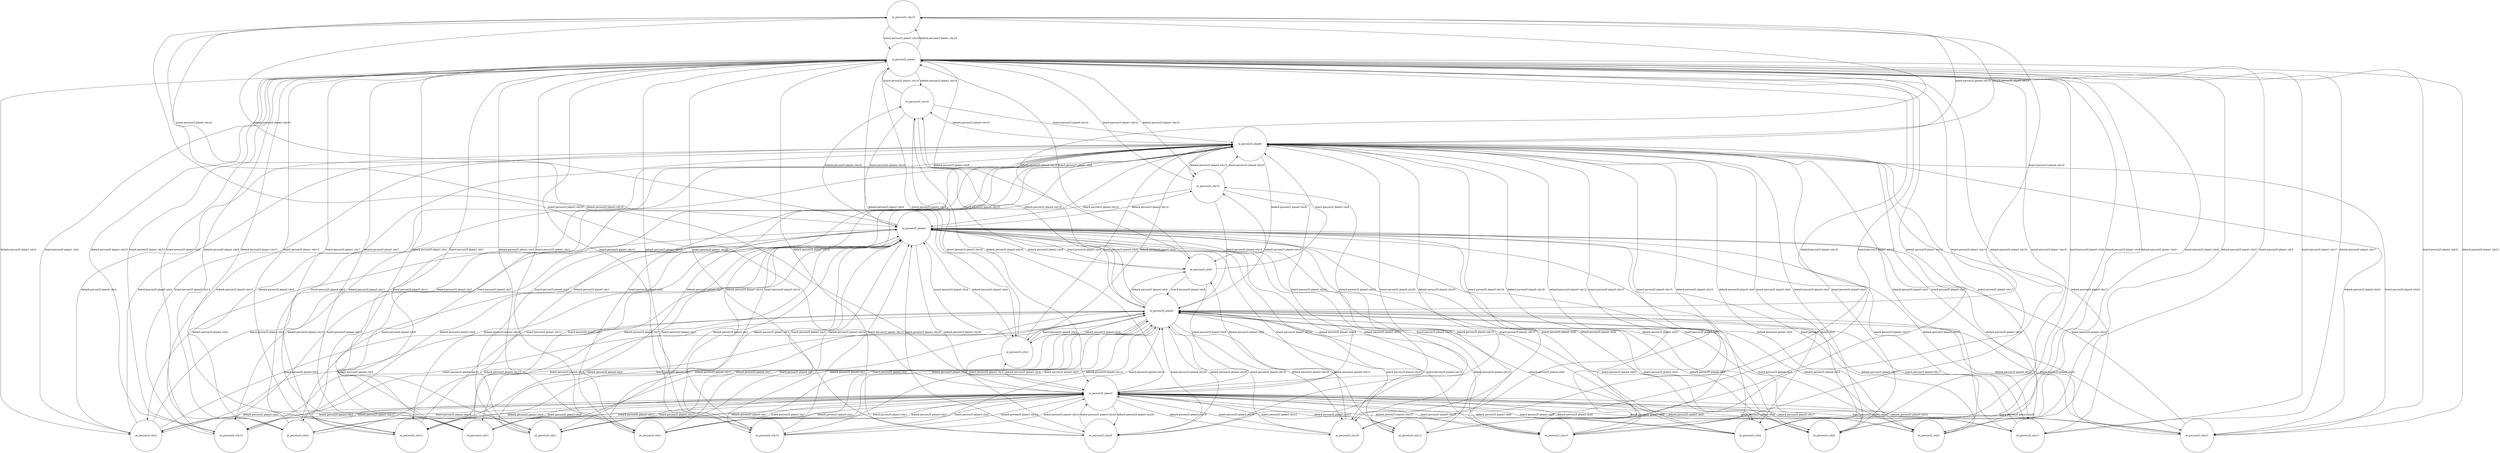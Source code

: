 digraph Tree {
	node [shape=circle, fontsize=14, color=black, fillcolor=white, fontcolor=black];
	 edge [style=solid, color=black];
at_person25_city19 [label="at_person25_city19"];
in_person25_plane1 [label="in_person25_plane1"];
in_person25_plane3 [label="in_person25_plane3"];
in_person25_plane4 [label="in_person25_plane4"];
in_person25_plane2 [label="in_person25_plane2"];
in_person25_plane5 [label="in_person25_plane5"];
at_person25_city6 [label="at_person25_city6"];
at_person25_city0 [label="at_person25_city0"];
at_person25_city2 [label="at_person25_city2"];
at_person25_city13 [label="at_person25_city13"];
at_person25_city9 [label="at_person25_city9"];
at_person25_city11 [label="at_person25_city11"];
at_person25_city17 [label="at_person25_city17"];
at_person25_city21 [label="at_person25_city21"];
at_person25_city7 [label="at_person25_city7"];
at_person25_city1 [label="at_person25_city1"];
at_person25_city3 [label="at_person25_city3"];
at_person25_city14 [label="at_person25_city14"];
at_person25_city20 [label="at_person25_city20"];
at_person25_city18 [label="at_person25_city18"];
at_person25_city12 [label="at_person25_city12"];
at_person25_city5 [label="at_person25_city5"];
at_person25_city15 [label="at_person25_city15"];
at_person25_city4 [label="at_person25_city4"];
at_person25_city8 [label="at_person25_city8"];
at_person25_city10 [label="at_person25_city10"];
at_person25_city16 [label="at_person25_city16"];
at_person25_city19 -> in_person25_plane1 [label="board person25 plane1 city19"];
at_person25_city19 -> in_person25_plane3 [label="board person25 plane3 city19"];
at_person25_city19 -> in_person25_plane4 [label="board person25 plane4 city19"];
at_person25_city19 -> in_person25_plane2 [label="board person25 plane2 city19"];
at_person25_city19 -> in_person25_plane5 [label="board person25 plane5 city19"];
at_person25_city6 -> in_person25_plane1 [label="board person25 plane1 city6"];
at_person25_city6 -> in_person25_plane3 [label="board person25 plane3 city6"];
at_person25_city6 -> in_person25_plane4 [label="board person25 plane4 city6"];
at_person25_city6 -> in_person25_plane2 [label="board person25 plane2 city6"];
at_person25_city6 -> in_person25_plane5 [label="board person25 plane5 city6"];
at_person25_city0 -> in_person25_plane1 [label="board person25 plane1 city0"];
at_person25_city0 -> in_person25_plane3 [label="board person25 plane3 city0"];
at_person25_city0 -> in_person25_plane4 [label="board person25 plane4 city0"];
at_person25_city0 -> in_person25_plane2 [label="board person25 plane2 city0"];
at_person25_city0 -> in_person25_plane5 [label="board person25 plane5 city0"];
at_person25_city2 -> in_person25_plane1 [label="board person25 plane1 city2"];
at_person25_city2 -> in_person25_plane3 [label="board person25 plane3 city2"];
at_person25_city2 -> in_person25_plane4 [label="board person25 plane4 city2"];
at_person25_city2 -> in_person25_plane2 [label="board person25 plane2 city2"];
at_person25_city2 -> in_person25_plane5 [label="board person25 plane5 city2"];
at_person25_city13 -> in_person25_plane1 [label="board person25 plane1 city13"];
at_person25_city13 -> in_person25_plane3 [label="board person25 plane3 city13"];
at_person25_city13 -> in_person25_plane4 [label="board person25 plane4 city13"];
at_person25_city13 -> in_person25_plane2 [label="board person25 plane2 city13"];
at_person25_city13 -> in_person25_plane5 [label="board person25 plane5 city13"];
at_person25_city9 -> in_person25_plane1 [label="board person25 plane1 city9"];
at_person25_city9 -> in_person25_plane3 [label="board person25 plane3 city9"];
at_person25_city9 -> in_person25_plane4 [label="board person25 plane4 city9"];
at_person25_city9 -> in_person25_plane2 [label="board person25 plane2 city9"];
at_person25_city9 -> in_person25_plane5 [label="board person25 plane5 city9"];
at_person25_city11 -> in_person25_plane1 [label="board person25 plane1 city11"];
at_person25_city11 -> in_person25_plane3 [label="board person25 plane3 city11"];
at_person25_city11 -> in_person25_plane4 [label="board person25 plane4 city11"];
at_person25_city11 -> in_person25_plane2 [label="board person25 plane2 city11"];
at_person25_city11 -> in_person25_plane5 [label="board person25 plane5 city11"];
at_person25_city17 -> in_person25_plane1 [label="board person25 plane1 city17"];
at_person25_city17 -> in_person25_plane3 [label="board person25 plane3 city17"];
at_person25_city17 -> in_person25_plane4 [label="board person25 plane4 city17"];
at_person25_city17 -> in_person25_plane2 [label="board person25 plane2 city17"];
at_person25_city17 -> in_person25_plane5 [label="board person25 plane5 city17"];
in_person25_plane1 -> at_person25_city19 [label="debark person25 plane1 city19"];
in_person25_plane1 -> at_person25_city6 [label="debark person25 plane1 city6"];
in_person25_plane1 -> at_person25_city0 [label="debark person25 plane1 city0"];
in_person25_plane1 -> at_person25_city2 [label="debark person25 plane1 city2"];
in_person25_plane1 -> at_person25_city13 [label="debark person25 plane1 city13"];
in_person25_plane1 -> at_person25_city9 [label="debark person25 plane1 city9"];
in_person25_plane1 -> at_person25_city11 [label="debark person25 plane1 city11"];
in_person25_plane1 -> at_person25_city17 [label="debark person25 plane1 city17"];
in_person25_plane1 -> at_person25_city21 [label="debark person25 plane1 city21"];
in_person25_plane1 -> at_person25_city7 [label="debark person25 plane1 city7"];
in_person25_plane1 -> at_person25_city1 [label="debark person25 plane1 city1"];
in_person25_plane1 -> at_person25_city3 [label="debark person25 plane1 city3"];
in_person25_plane1 -> at_person25_city14 [label="debark person25 plane1 city14"];
in_person25_plane1 -> at_person25_city20 [label="debark person25 plane1 city20"];
in_person25_plane1 -> at_person25_city18 [label="debark person25 plane1 city18"];
in_person25_plane1 -> at_person25_city12 [label="debark person25 plane1 city12"];
in_person25_plane1 -> at_person25_city5 [label="debark person25 plane1 city5"];
in_person25_plane1 -> at_person25_city15 [label="debark person25 plane1 city15"];
in_person25_plane1 -> at_person25_city4 [label="debark person25 plane1 city4"];
in_person25_plane1 -> at_person25_city8 [label="debark person25 plane1 city8"];
in_person25_plane1 -> at_person25_city10 [label="debark person25 plane1 city10"];
in_person25_plane1 -> at_person25_city16 [label="debark person25 plane1 city16"];
at_person25_city21 -> in_person25_plane1 [label="board person25 plane1 city21"];
at_person25_city21 -> in_person25_plane3 [label="board person25 plane3 city21"];
at_person25_city21 -> in_person25_plane4 [label="board person25 plane4 city21"];
at_person25_city21 -> in_person25_plane2 [label="board person25 plane2 city21"];
at_person25_city21 -> in_person25_plane5 [label="board person25 plane5 city21"];
at_person25_city7 -> in_person25_plane1 [label="board person25 plane1 city7"];
at_person25_city7 -> in_person25_plane3 [label="board person25 plane3 city7"];
at_person25_city7 -> in_person25_plane4 [label="board person25 plane4 city7"];
at_person25_city7 -> in_person25_plane2 [label="board person25 plane2 city7"];
at_person25_city7 -> in_person25_plane5 [label="board person25 plane5 city7"];
at_person25_city1 -> in_person25_plane1 [label="board person25 plane1 city1"];
at_person25_city1 -> in_person25_plane3 [label="board person25 plane3 city1"];
at_person25_city1 -> in_person25_plane4 [label="board person25 plane4 city1"];
at_person25_city1 -> in_person25_plane2 [label="board person25 plane2 city1"];
at_person25_city1 -> in_person25_plane5 [label="board person25 plane5 city1"];
at_person25_city3 -> in_person25_plane1 [label="board person25 plane1 city3"];
at_person25_city3 -> in_person25_plane3 [label="board person25 plane3 city3"];
at_person25_city3 -> in_person25_plane4 [label="board person25 plane4 city3"];
at_person25_city3 -> in_person25_plane2 [label="board person25 plane2 city3"];
at_person25_city3 -> in_person25_plane5 [label="board person25 plane5 city3"];
in_person25_plane3 -> at_person25_city19 [label="debark person25 plane3 city19"];
in_person25_plane3 -> at_person25_city6 [label="debark person25 plane3 city6"];
in_person25_plane3 -> at_person25_city0 [label="debark person25 plane3 city0"];
in_person25_plane3 -> at_person25_city2 [label="debark person25 plane3 city2"];
in_person25_plane3 -> at_person25_city13 [label="debark person25 plane3 city13"];
in_person25_plane3 -> at_person25_city9 [label="debark person25 plane3 city9"];
in_person25_plane3 -> at_person25_city11 [label="debark person25 plane3 city11"];
in_person25_plane3 -> at_person25_city17 [label="debark person25 plane3 city17"];
in_person25_plane3 -> at_person25_city21 [label="debark person25 plane3 city21"];
in_person25_plane3 -> at_person25_city7 [label="debark person25 plane3 city7"];
in_person25_plane3 -> at_person25_city1 [label="debark person25 plane3 city1"];
in_person25_plane3 -> at_person25_city3 [label="debark person25 plane3 city3"];
in_person25_plane3 -> at_person25_city14 [label="debark person25 plane3 city14"];
in_person25_plane3 -> at_person25_city20 [label="debark person25 plane3 city20"];
in_person25_plane3 -> at_person25_city18 [label="debark person25 plane3 city18"];
in_person25_plane3 -> at_person25_city12 [label="debark person25 plane3 city12"];
in_person25_plane3 -> at_person25_city5 [label="debark person25 plane3 city5"];
in_person25_plane3 -> at_person25_city15 [label="debark person25 plane3 city15"];
in_person25_plane3 -> at_person25_city4 [label="debark person25 plane3 city4"];
in_person25_plane3 -> at_person25_city8 [label="debark person25 plane3 city8"];
in_person25_plane3 -> at_person25_city10 [label="debark person25 plane3 city10"];
in_person25_plane3 -> at_person25_city16 [label="debark person25 plane3 city16"];
at_person25_city14 -> in_person25_plane1 [label="board person25 plane1 city14"];
at_person25_city14 -> in_person25_plane3 [label="board person25 plane3 city14"];
at_person25_city14 -> in_person25_plane4 [label="board person25 plane4 city14"];
at_person25_city14 -> in_person25_plane2 [label="board person25 plane2 city14"];
at_person25_city14 -> in_person25_plane5 [label="board person25 plane5 city14"];
at_person25_city20 -> in_person25_plane1 [label="board person25 plane1 city20"];
at_person25_city20 -> in_person25_plane3 [label="board person25 plane3 city20"];
at_person25_city20 -> in_person25_plane4 [label="board person25 plane4 city20"];
at_person25_city20 -> in_person25_plane2 [label="board person25 plane2 city20"];
at_person25_city20 -> in_person25_plane5 [label="board person25 plane5 city20"];
at_person25_city18 -> in_person25_plane1 [label="board person25 plane1 city18"];
at_person25_city18 -> in_person25_plane3 [label="board person25 plane3 city18"];
at_person25_city18 -> in_person25_plane4 [label="board person25 plane4 city18"];
at_person25_city18 -> in_person25_plane2 [label="board person25 plane2 city18"];
at_person25_city18 -> in_person25_plane5 [label="board person25 plane5 city18"];
at_person25_city12 -> in_person25_plane1 [label="board person25 plane1 city12"];
at_person25_city12 -> in_person25_plane3 [label="board person25 plane3 city12"];
at_person25_city12 -> in_person25_plane4 [label="board person25 plane4 city12"];
at_person25_city12 -> in_person25_plane2 [label="board person25 plane2 city12"];
at_person25_city12 -> in_person25_plane5 [label="board person25 plane5 city12"];
at_person25_city5 -> in_person25_plane1 [label="board person25 plane1 city5"];
at_person25_city5 -> in_person25_plane3 [label="board person25 plane3 city5"];
at_person25_city5 -> in_person25_plane4 [label="board person25 plane4 city5"];
at_person25_city5 -> in_person25_plane2 [label="board person25 plane2 city5"];
at_person25_city5 -> in_person25_plane5 [label="board person25 plane5 city5"];
in_person25_plane4 -> at_person25_city19 [label="debark person25 plane4 city19"];
in_person25_plane4 -> at_person25_city6 [label="debark person25 plane4 city6"];
in_person25_plane4 -> at_person25_city0 [label="debark person25 plane4 city0"];
in_person25_plane4 -> at_person25_city2 [label="debark person25 plane4 city2"];
in_person25_plane4 -> at_person25_city13 [label="debark person25 plane4 city13"];
in_person25_plane4 -> at_person25_city9 [label="debark person25 plane4 city9"];
in_person25_plane4 -> at_person25_city11 [label="debark person25 plane4 city11"];
in_person25_plane4 -> at_person25_city17 [label="debark person25 plane4 city17"];
in_person25_plane4 -> at_person25_city21 [label="debark person25 plane4 city21"];
in_person25_plane4 -> at_person25_city7 [label="debark person25 plane4 city7"];
in_person25_plane4 -> at_person25_city1 [label="debark person25 plane4 city1"];
in_person25_plane4 -> at_person25_city3 [label="debark person25 plane4 city3"];
in_person25_plane4 -> at_person25_city14 [label="debark person25 plane4 city14"];
in_person25_plane4 -> at_person25_city20 [label="debark person25 plane4 city20"];
in_person25_plane4 -> at_person25_city18 [label="debark person25 plane4 city18"];
in_person25_plane4 -> at_person25_city12 [label="debark person25 plane4 city12"];
in_person25_plane4 -> at_person25_city5 [label="debark person25 plane4 city5"];
in_person25_plane4 -> at_person25_city15 [label="debark person25 plane4 city15"];
in_person25_plane4 -> at_person25_city4 [label="debark person25 plane4 city4"];
in_person25_plane4 -> at_person25_city8 [label="debark person25 plane4 city8"];
in_person25_plane4 -> at_person25_city10 [label="debark person25 plane4 city10"];
in_person25_plane4 -> at_person25_city16 [label="debark person25 plane4 city16"];
at_person25_city15 -> in_person25_plane1 [label="board person25 plane1 city15"];
at_person25_city15 -> in_person25_plane3 [label="board person25 plane3 city15"];
at_person25_city15 -> in_person25_plane4 [label="board person25 plane4 city15"];
at_person25_city15 -> in_person25_plane2 [label="board person25 plane2 city15"];
at_person25_city15 -> in_person25_plane5 [label="board person25 plane5 city15"];
in_person25_plane2 -> at_person25_city19 [label="debark person25 plane2 city19"];
in_person25_plane2 -> at_person25_city6 [label="debark person25 plane2 city6"];
in_person25_plane2 -> at_person25_city0 [label="debark person25 plane2 city0"];
in_person25_plane2 -> at_person25_city2 [label="debark person25 plane2 city2"];
in_person25_plane2 -> at_person25_city13 [label="debark person25 plane2 city13"];
in_person25_plane2 -> at_person25_city9 [label="debark person25 plane2 city9"];
in_person25_plane2 -> at_person25_city11 [label="debark person25 plane2 city11"];
in_person25_plane2 -> at_person25_city17 [label="debark person25 plane2 city17"];
in_person25_plane2 -> at_person25_city21 [label="debark person25 plane2 city21"];
in_person25_plane2 -> at_person25_city7 [label="debark person25 plane2 city7"];
in_person25_plane2 -> at_person25_city1 [label="debark person25 plane2 city1"];
in_person25_plane2 -> at_person25_city3 [label="debark person25 plane2 city3"];
in_person25_plane2 -> at_person25_city14 [label="debark person25 plane2 city14"];
in_person25_plane2 -> at_person25_city20 [label="debark person25 plane2 city20"];
in_person25_plane2 -> at_person25_city18 [label="debark person25 plane2 city18"];
in_person25_plane2 -> at_person25_city12 [label="debark person25 plane2 city12"];
in_person25_plane2 -> at_person25_city5 [label="debark person25 plane2 city5"];
in_person25_plane2 -> at_person25_city15 [label="debark person25 plane2 city15"];
in_person25_plane2 -> at_person25_city4 [label="debark person25 plane2 city4"];
in_person25_plane2 -> at_person25_city8 [label="debark person25 plane2 city8"];
in_person25_plane2 -> at_person25_city10 [label="debark person25 plane2 city10"];
in_person25_plane2 -> at_person25_city16 [label="debark person25 plane2 city16"];
at_person25_city4 -> in_person25_plane1 [label="board person25 plane1 city4"];
at_person25_city4 -> in_person25_plane3 [label="board person25 plane3 city4"];
at_person25_city4 -> in_person25_plane4 [label="board person25 plane4 city4"];
at_person25_city4 -> in_person25_plane2 [label="board person25 plane2 city4"];
at_person25_city4 -> in_person25_plane5 [label="board person25 plane5 city4"];
in_person25_plane5 -> at_person25_city19 [label="debark person25 plane5 city19"];
in_person25_plane5 -> at_person25_city6 [label="debark person25 plane5 city6"];
in_person25_plane5 -> at_person25_city0 [label="debark person25 plane5 city0"];
in_person25_plane5 -> at_person25_city2 [label="debark person25 plane5 city2"];
in_person25_plane5 -> at_person25_city13 [label="debark person25 plane5 city13"];
in_person25_plane5 -> at_person25_city9 [label="debark person25 plane5 city9"];
in_person25_plane5 -> at_person25_city11 [label="debark person25 plane5 city11"];
in_person25_plane5 -> at_person25_city17 [label="debark person25 plane5 city17"];
in_person25_plane5 -> at_person25_city21 [label="debark person25 plane5 city21"];
in_person25_plane5 -> at_person25_city7 [label="debark person25 plane5 city7"];
in_person25_plane5 -> at_person25_city1 [label="debark person25 plane5 city1"];
in_person25_plane5 -> at_person25_city3 [label="debark person25 plane5 city3"];
in_person25_plane5 -> at_person25_city14 [label="debark person25 plane5 city14"];
in_person25_plane5 -> at_person25_city20 [label="debark person25 plane5 city20"];
in_person25_plane5 -> at_person25_city18 [label="debark person25 plane5 city18"];
in_person25_plane5 -> at_person25_city12 [label="debark person25 plane5 city12"];
in_person25_plane5 -> at_person25_city5 [label="debark person25 plane5 city5"];
in_person25_plane5 -> at_person25_city15 [label="debark person25 plane5 city15"];
in_person25_plane5 -> at_person25_city4 [label="debark person25 plane5 city4"];
in_person25_plane5 -> at_person25_city8 [label="debark person25 plane5 city8"];
in_person25_plane5 -> at_person25_city10 [label="debark person25 plane5 city10"];
in_person25_plane5 -> at_person25_city16 [label="debark person25 plane5 city16"];
at_person25_city8 -> in_person25_plane1 [label="board person25 plane1 city8"];
at_person25_city8 -> in_person25_plane3 [label="board person25 plane3 city8"];
at_person25_city8 -> in_person25_plane4 [label="board person25 plane4 city8"];
at_person25_city8 -> in_person25_plane2 [label="board person25 plane2 city8"];
at_person25_city8 -> in_person25_plane5 [label="board person25 plane5 city8"];
at_person25_city10 -> in_person25_plane1 [label="board person25 plane1 city10"];
at_person25_city10 -> in_person25_plane3 [label="board person25 plane3 city10"];
at_person25_city10 -> in_person25_plane4 [label="board person25 plane4 city10"];
at_person25_city10 -> in_person25_plane2 [label="board person25 plane2 city10"];
at_person25_city10 -> in_person25_plane5 [label="board person25 plane5 city10"];
at_person25_city16 -> in_person25_plane1 [label="board person25 plane1 city16"];
at_person25_city16 -> in_person25_plane3 [label="board person25 plane3 city16"];
at_person25_city16 -> in_person25_plane4 [label="board person25 plane4 city16"];
at_person25_city16 -> in_person25_plane2 [label="board person25 plane2 city16"];
at_person25_city16 -> in_person25_plane5 [label="board person25 plane5 city16"];
}
